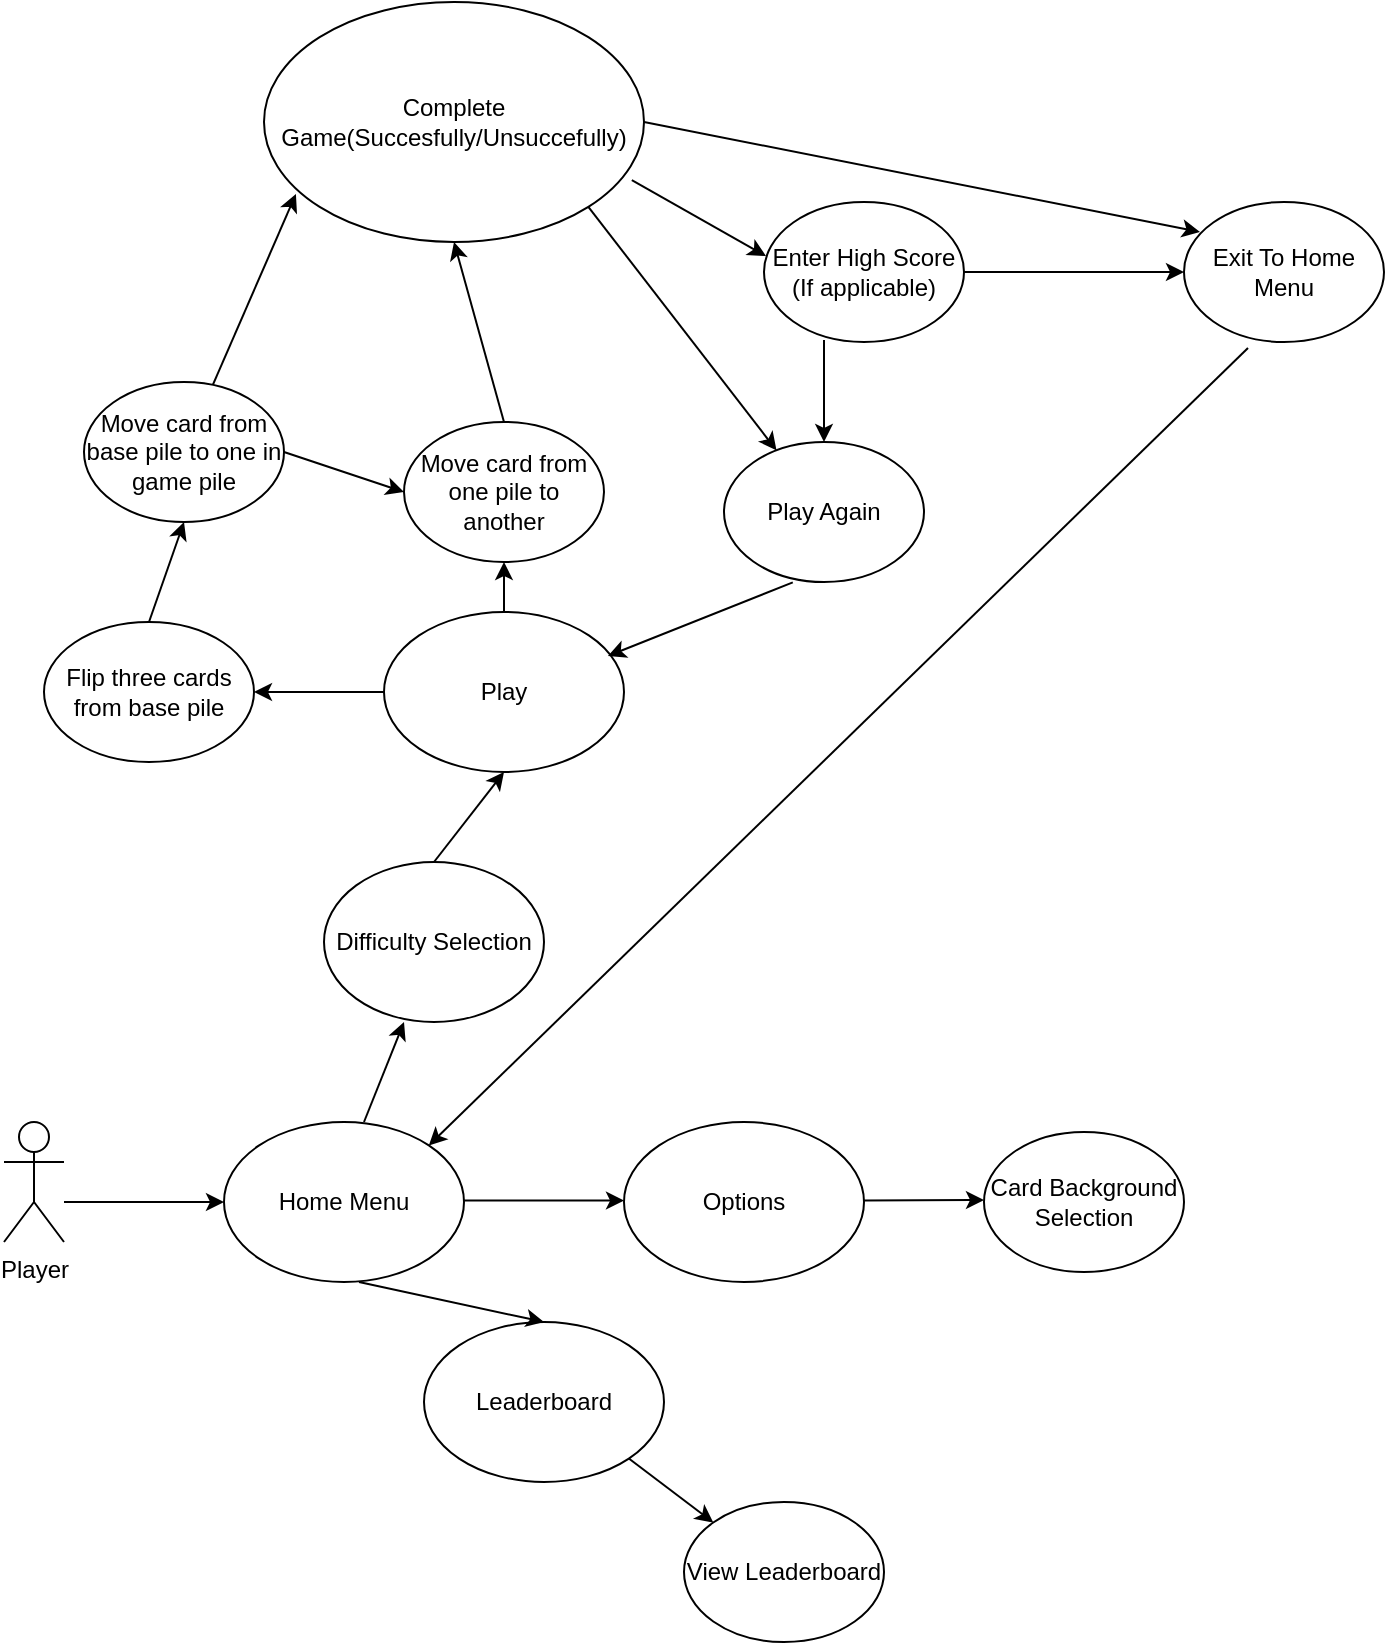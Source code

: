 <mxfile version="13.7.9" type="device"><diagram id="Lm20Vlyd9jjh0LHTympS" name="Page-1"><mxGraphModel dx="1086" dy="966" grid="1" gridSize="10" guides="1" tooltips="1" connect="1" arrows="1" fold="1" page="1" pageScale="1" pageWidth="850" pageHeight="1100" math="0" shadow="0"><root><mxCell id="0"/><mxCell id="1" parent="0"/><mxCell id="-c5yfJzN1p5UyOtg_yIn-1" value="Player&lt;br&gt;" style="shape=umlActor;verticalLabelPosition=bottom;verticalAlign=top;html=1;outlineConnect=0;" parent="1" vertex="1"><mxGeometry x="140" y="690" width="30" height="60" as="geometry"/></mxCell><mxCell id="-c5yfJzN1p5UyOtg_yIn-4" value="" style="endArrow=classic;html=1;" parent="1" edge="1"><mxGeometry width="50" height="50" relative="1" as="geometry"><mxPoint x="170" y="730" as="sourcePoint"/><mxPoint x="250" y="730" as="targetPoint"/></mxGeometry></mxCell><mxCell id="-c5yfJzN1p5UyOtg_yIn-5" value="Home Menu" style="ellipse;whiteSpace=wrap;html=1;" parent="1" vertex="1"><mxGeometry x="250" y="690" width="120" height="80" as="geometry"/></mxCell><mxCell id="-c5yfJzN1p5UyOtg_yIn-6" value="" style="endArrow=classic;html=1;" parent="1" edge="1"><mxGeometry width="50" height="50" relative="1" as="geometry"><mxPoint x="320" y="690" as="sourcePoint"/><mxPoint x="340" y="640" as="targetPoint"/></mxGeometry></mxCell><mxCell id="-c5yfJzN1p5UyOtg_yIn-7" value="Play" style="ellipse;whiteSpace=wrap;html=1;" parent="1" vertex="1"><mxGeometry x="330" y="435" width="120" height="80" as="geometry"/></mxCell><mxCell id="-c5yfJzN1p5UyOtg_yIn-8" value="" style="endArrow=classic;html=1;entryX=1;entryY=0.5;entryDx=0;entryDy=0;exitX=0;exitY=0.5;exitDx=0;exitDy=0;" parent="1" source="-c5yfJzN1p5UyOtg_yIn-7" target="-c5yfJzN1p5UyOtg_yIn-9" edge="1"><mxGeometry width="50" height="50" relative="1" as="geometry"><mxPoint x="340" y="530" as="sourcePoint"/><mxPoint x="310" y="470" as="targetPoint"/></mxGeometry></mxCell><mxCell id="-c5yfJzN1p5UyOtg_yIn-9" value="Flip three cards from base pile" style="ellipse;whiteSpace=wrap;html=1;" parent="1" vertex="1"><mxGeometry x="160" y="440" width="105" height="70" as="geometry"/></mxCell><mxCell id="-c5yfJzN1p5UyOtg_yIn-10" value="" style="endArrow=classic;html=1;entryX=0.5;entryY=1;entryDx=0;entryDy=0;exitX=0.5;exitY=0;exitDx=0;exitDy=0;" parent="1" source="-c5yfJzN1p5UyOtg_yIn-7" target="-c5yfJzN1p5UyOtg_yIn-11" edge="1"><mxGeometry width="50" height="50" relative="1" as="geometry"><mxPoint x="390" y="530" as="sourcePoint"/><mxPoint x="420" y="460" as="targetPoint"/></mxGeometry></mxCell><mxCell id="-c5yfJzN1p5UyOtg_yIn-11" value="Move card from one pile to another" style="ellipse;whiteSpace=wrap;html=1;" parent="1" vertex="1"><mxGeometry x="340" y="340" width="100" height="70" as="geometry"/></mxCell><mxCell id="-c5yfJzN1p5UyOtg_yIn-13" value="Move card from base pile to one in game pile" style="ellipse;whiteSpace=wrap;html=1;" parent="1" vertex="1"><mxGeometry x="180" y="320" width="100" height="70" as="geometry"/></mxCell><mxCell id="-c5yfJzN1p5UyOtg_yIn-15" value="" style="endArrow=classic;html=1;entryX=0.5;entryY=1;entryDx=0;entryDy=0;exitX=0.5;exitY=0;exitDx=0;exitDy=0;" parent="1" source="-c5yfJzN1p5UyOtg_yIn-9" target="-c5yfJzN1p5UyOtg_yIn-13" edge="1"><mxGeometry width="50" height="50" relative="1" as="geometry"><mxPoint x="290" y="400" as="sourcePoint"/><mxPoint x="260" y="340" as="targetPoint"/></mxGeometry></mxCell><mxCell id="-c5yfJzN1p5UyOtg_yIn-16" value="Options" style="ellipse;whiteSpace=wrap;html=1;" parent="1" vertex="1"><mxGeometry x="450" y="690" width="120" height="80" as="geometry"/></mxCell><mxCell id="-c5yfJzN1p5UyOtg_yIn-17" value="Leaderboard" style="ellipse;whiteSpace=wrap;html=1;" parent="1" vertex="1"><mxGeometry x="350" y="790" width="120" height="80" as="geometry"/></mxCell><mxCell id="-c5yfJzN1p5UyOtg_yIn-18" value="" style="endArrow=classic;html=1;" parent="1" edge="1"><mxGeometry width="50" height="50" relative="1" as="geometry"><mxPoint x="370" y="729.29" as="sourcePoint"/><mxPoint x="450" y="729.29" as="targetPoint"/></mxGeometry></mxCell><mxCell id="-c5yfJzN1p5UyOtg_yIn-19" value="" style="endArrow=classic;html=1;entryX=0.5;entryY=0;entryDx=0;entryDy=0;" parent="1" edge="1" target="-c5yfJzN1p5UyOtg_yIn-17"><mxGeometry width="50" height="50" relative="1" as="geometry"><mxPoint x="317.5" y="770" as="sourcePoint"/><mxPoint x="330" y="850" as="targetPoint"/></mxGeometry></mxCell><mxCell id="-c5yfJzN1p5UyOtg_yIn-20" value="Difficulty Selection" style="ellipse;whiteSpace=wrap;html=1;" parent="1" vertex="1"><mxGeometry x="300" y="560" width="110" height="80" as="geometry"/></mxCell><mxCell id="-c5yfJzN1p5UyOtg_yIn-21" value="Card Background Selection" style="ellipse;whiteSpace=wrap;html=1;" parent="1" vertex="1"><mxGeometry x="630" y="695" width="100" height="70" as="geometry"/></mxCell><mxCell id="-c5yfJzN1p5UyOtg_yIn-23" value="" style="endArrow=classic;html=1;" parent="1" edge="1"><mxGeometry width="50" height="50" relative="1" as="geometry"><mxPoint x="570" y="729.29" as="sourcePoint"/><mxPoint x="630" y="729" as="targetPoint"/></mxGeometry></mxCell><mxCell id="-c5yfJzN1p5UyOtg_yIn-25" value="View Leaderboard" style="ellipse;whiteSpace=wrap;html=1;" parent="1" vertex="1"><mxGeometry x="480" y="880" width="100" height="70" as="geometry"/></mxCell><mxCell id="-c5yfJzN1p5UyOtg_yIn-26" value="" style="endArrow=classic;html=1;entryX=0;entryY=0;entryDx=0;entryDy=0;exitX=1;exitY=1;exitDx=0;exitDy=0;" parent="1" edge="1" target="-c5yfJzN1p5UyOtg_yIn-25" source="-c5yfJzN1p5UyOtg_yIn-17"><mxGeometry width="50" height="50" relative="1" as="geometry"><mxPoint x="390" y="894.95" as="sourcePoint"/><mxPoint x="450" y="894.66" as="targetPoint"/></mxGeometry></mxCell><mxCell id="-c5yfJzN1p5UyOtg_yIn-30" value="Complete Game(Succesfully/Unsuccefully)" style="ellipse;whiteSpace=wrap;html=1;" parent="1" vertex="1"><mxGeometry x="270" y="130" width="190" height="120" as="geometry"/></mxCell><mxCell id="-c5yfJzN1p5UyOtg_yIn-31" value="" style="endArrow=classic;html=1;entryX=0.084;entryY=0.8;entryDx=0;entryDy=0;entryPerimeter=0;" parent="1" source="-c5yfJzN1p5UyOtg_yIn-13" target="-c5yfJzN1p5UyOtg_yIn-30" edge="1"><mxGeometry width="50" height="50" relative="1" as="geometry"><mxPoint x="300" y="300" as="sourcePoint"/><mxPoint x="350" y="250" as="targetPoint"/></mxGeometry></mxCell><mxCell id="-c5yfJzN1p5UyOtg_yIn-32" value="" style="endArrow=classic;html=1;entryX=0.5;entryY=1;entryDx=0;entryDy=0;exitX=0.5;exitY=0;exitDx=0;exitDy=0;" parent="1" source="-c5yfJzN1p5UyOtg_yIn-11" target="-c5yfJzN1p5UyOtg_yIn-30" edge="1"><mxGeometry width="50" height="50" relative="1" as="geometry"><mxPoint x="430" y="400" as="sourcePoint"/><mxPoint x="400" y="340" as="targetPoint"/></mxGeometry></mxCell><mxCell id="-c5yfJzN1p5UyOtg_yIn-33" value="Exit To Home Menu" style="ellipse;whiteSpace=wrap;html=1;" parent="1" vertex="1"><mxGeometry x="730" y="230" width="100" height="70" as="geometry"/></mxCell><mxCell id="-c5yfJzN1p5UyOtg_yIn-34" value="Play Again" style="ellipse;whiteSpace=wrap;html=1;" parent="1" vertex="1"><mxGeometry x="500" y="350" width="100" height="70" as="geometry"/></mxCell><mxCell id="-c5yfJzN1p5UyOtg_yIn-35" value="" style="endArrow=classic;html=1;exitX=1;exitY=1;exitDx=0;exitDy=0;" parent="1" source="-c5yfJzN1p5UyOtg_yIn-30" target="-c5yfJzN1p5UyOtg_yIn-34" edge="1"><mxGeometry width="50" height="50" relative="1" as="geometry"><mxPoint x="489.557" y="283.593" as="sourcePoint"/><mxPoint x="550" y="250" as="targetPoint"/></mxGeometry></mxCell><mxCell id="-c5yfJzN1p5UyOtg_yIn-36" value="" style="endArrow=classic;html=1;entryX=0.01;entryY=0.386;entryDx=0;entryDy=0;entryPerimeter=0;exitX=0.968;exitY=0.742;exitDx=0;exitDy=0;exitPerimeter=0;" parent="1" source="-c5yfJzN1p5UyOtg_yIn-30" target="qvOBMjK0_nhLAZ8nCEwR-4" edge="1"><mxGeometry width="50" height="50" relative="1" as="geometry"><mxPoint x="515.497" y="190.003" as="sourcePoint"/><mxPoint x="604.5" y="212.41" as="targetPoint"/></mxGeometry></mxCell><mxCell id="-c5yfJzN1p5UyOtg_yIn-37" value="" style="endArrow=classic;html=1;entryX=0.933;entryY=0.275;entryDx=0;entryDy=0;entryPerimeter=0;exitX=0.344;exitY=1.003;exitDx=0;exitDy=0;exitPerimeter=0;" parent="1" source="-c5yfJzN1p5UyOtg_yIn-34" target="-c5yfJzN1p5UyOtg_yIn-7" edge="1"><mxGeometry width="50" height="50" relative="1" as="geometry"><mxPoint x="527.5" y="380" as="sourcePoint"/><mxPoint x="540" y="460" as="targetPoint"/></mxGeometry></mxCell><mxCell id="-c5yfJzN1p5UyOtg_yIn-38" value="" style="endArrow=classic;html=1;entryX=1;entryY=0;entryDx=0;entryDy=0;exitX=0.32;exitY=1.043;exitDx=0;exitDy=0;exitPerimeter=0;" parent="1" source="-c5yfJzN1p5UyOtg_yIn-33" target="-c5yfJzN1p5UyOtg_yIn-5" edge="1"><mxGeometry width="50" height="50" relative="1" as="geometry"><mxPoint x="670.0" y="310.0" as="sourcePoint"/><mxPoint x="546.4" y="474.75" as="targetPoint"/></mxGeometry></mxCell><mxCell id="qvOBMjK0_nhLAZ8nCEwR-2" value="" style="endArrow=classic;html=1;exitX=1;exitY=0.5;exitDx=0;exitDy=0;entryX=0;entryY=0.5;entryDx=0;entryDy=0;" parent="1" source="-c5yfJzN1p5UyOtg_yIn-13" target="-c5yfJzN1p5UyOtg_yIn-11" edge="1"><mxGeometry width="50" height="50" relative="1" as="geometry"><mxPoint x="300" y="320" as="sourcePoint"/><mxPoint x="350" y="270" as="targetPoint"/></mxGeometry></mxCell><mxCell id="qvOBMjK0_nhLAZ8nCEwR-4" value="Enter High Score (If applicable)" style="ellipse;whiteSpace=wrap;html=1;" parent="1" vertex="1"><mxGeometry x="520" y="230" width="100" height="70" as="geometry"/></mxCell><mxCell id="qvOBMjK0_nhLAZ8nCEwR-5" value="" style="endArrow=classic;html=1;entryX=0;entryY=0.5;entryDx=0;entryDy=0;exitX=1;exitY=0.5;exitDx=0;exitDy=0;" parent="1" source="qvOBMjK0_nhLAZ8nCEwR-4" target="-c5yfJzN1p5UyOtg_yIn-33" edge="1"><mxGeometry width="50" height="50" relative="1" as="geometry"><mxPoint x="679.997" y="170.003" as="sourcePoint"/><mxPoint x="760.443" y="171.025" as="targetPoint"/></mxGeometry></mxCell><mxCell id="qvOBMjK0_nhLAZ8nCEwR-6" value="" style="endArrow=classic;html=1;entryX=0.5;entryY=0;entryDx=0;entryDy=0;exitX=0.3;exitY=0.986;exitDx=0;exitDy=0;exitPerimeter=0;" parent="1" source="qvOBMjK0_nhLAZ8nCEwR-4" target="-c5yfJzN1p5UyOtg_yIn-34" edge="1"><mxGeometry width="50" height="50" relative="1" as="geometry"><mxPoint x="640" y="180" as="sourcePoint"/><mxPoint x="712" y="180" as="targetPoint"/></mxGeometry></mxCell><mxCell id="qvOBMjK0_nhLAZ8nCEwR-7" value="" style="endArrow=classic;html=1;entryX=0.08;entryY=0.214;entryDx=0;entryDy=0;entryPerimeter=0;exitX=1;exitY=0.5;exitDx=0;exitDy=0;" parent="1" source="-c5yfJzN1p5UyOtg_yIn-30" target="-c5yfJzN1p5UyOtg_yIn-33" edge="1"><mxGeometry width="50" height="50" relative="1" as="geometry"><mxPoint x="525" y="200" as="sourcePoint"/><mxPoint x="575" y="150" as="targetPoint"/></mxGeometry></mxCell><mxCell id="w-GRzvpu3MjxO79HubRF-1" value="" style="endArrow=classic;html=1;entryX=0.5;entryY=1;entryDx=0;entryDy=0;exitX=0.5;exitY=0;exitDx=0;exitDy=0;" edge="1" parent="1" source="-c5yfJzN1p5UyOtg_yIn-20" target="-c5yfJzN1p5UyOtg_yIn-7"><mxGeometry width="50" height="50" relative="1" as="geometry"><mxPoint x="330" y="700" as="sourcePoint"/><mxPoint x="350" y="650" as="targetPoint"/></mxGeometry></mxCell></root></mxGraphModel></diagram></mxfile>
